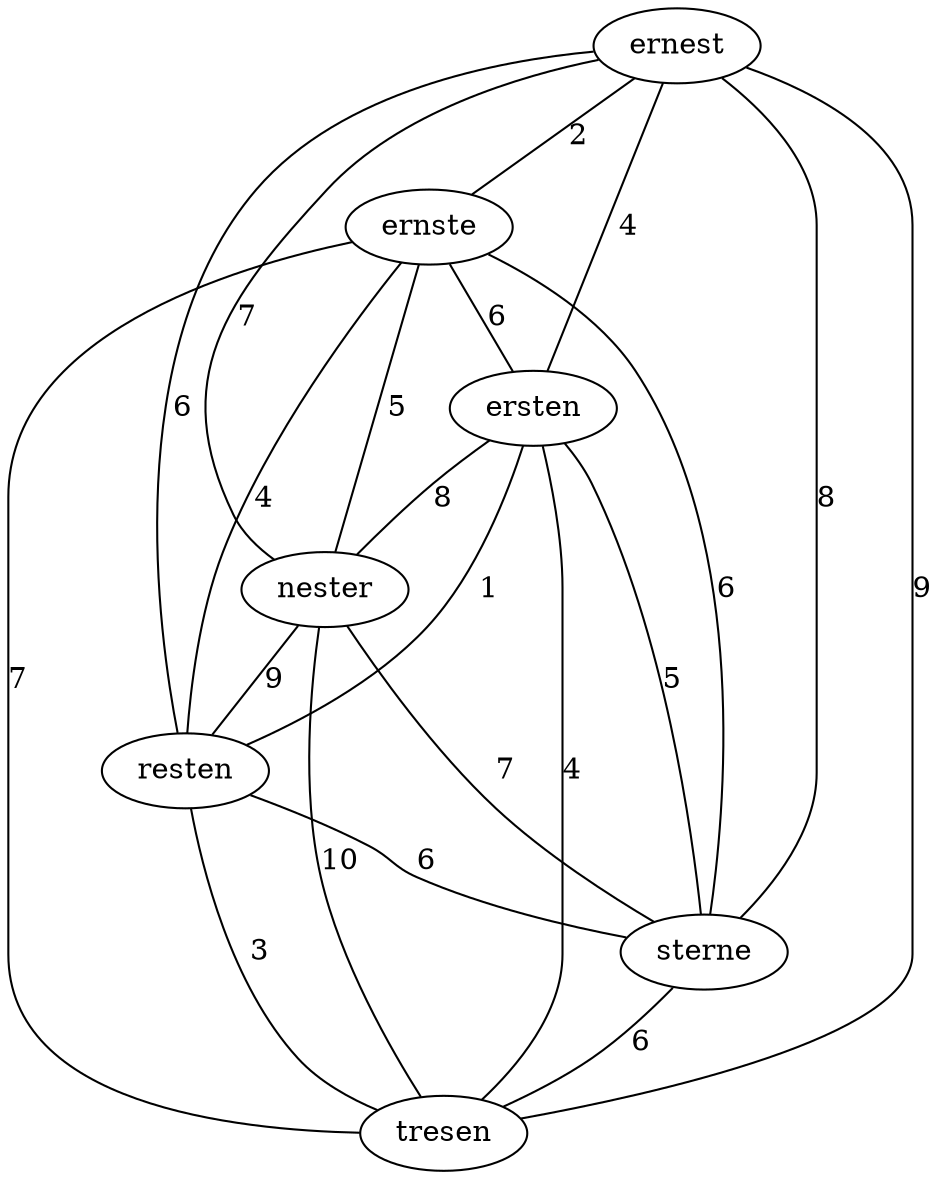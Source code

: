 graph {
	ernest -- ernste [ label="2" ];
	ernest -- ersten [ label="4" ];
	ernest -- nester [ label="7" ];
	ernest -- resten [ label="6" ];
	ernest -- sterne [ label="8" ];
	ernest -- tresen [ label="9" ];
	ernste -- ersten [ label="6" ];
	ernste -- nester [ label="5" ];
	ernste -- resten [ label="4" ];
	ernste -- sterne [ label="6" ];
	ernste -- tresen [ label="7" ];
	ersten -- nester [ label="8" ];
	ersten -- resten [ label="1" ];
	ersten -- sterne [ label="5" ];
	ersten -- tresen [ label="4" ];
	nester -- resten [ label="9" ];
	nester -- sterne [ label="7" ];
	nester -- tresen [ label="10" ];
	resten -- sterne [ label="6" ];
	resten -- tresen [ label="3" ];
	sterne -- tresen [ label="6" ];
}